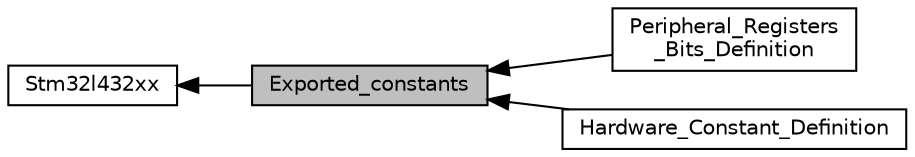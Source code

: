 digraph "Exported_constants"
{
  edge [fontname="Helvetica",fontsize="10",labelfontname="Helvetica",labelfontsize="10"];
  node [fontname="Helvetica",fontsize="10",shape=box];
  rankdir=LR;
  Node1 [label="Exported_constants",height=0.2,width=0.4,color="black", fillcolor="grey75", style="filled", fontcolor="black",tooltip=" "];
  Node4 [label="Peripheral_Registers\l_Bits_Definition",height=0.2,width=0.4,color="black", fillcolor="white", style="filled",URL="$group___peripheral___registers___bits___definition.html",tooltip=" "];
  Node3 [label="Hardware_Constant_Definition",height=0.2,width=0.4,color="black", fillcolor="white", style="filled",URL="$group___hardware___constant___definition.html",tooltip=" "];
  Node2 [label="Stm32l432xx",height=0.2,width=0.4,color="black", fillcolor="white", style="filled",URL="$group__stm32l432xx.html",tooltip=" "];
  Node2->Node1 [shape=plaintext, dir="back", style="solid"];
  Node1->Node3 [shape=plaintext, dir="back", style="solid"];
  Node1->Node4 [shape=plaintext, dir="back", style="solid"];
}
